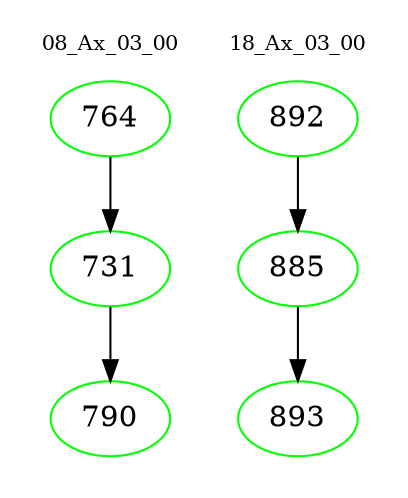 digraph{
subgraph cluster_0 {
color = white
label = "08_Ax_03_00";
fontsize=10;
T0_764 [label="764", color="green"]
T0_764 -> T0_731 [color="black"]
T0_731 [label="731", color="green"]
T0_731 -> T0_790 [color="black"]
T0_790 [label="790", color="green"]
}
subgraph cluster_1 {
color = white
label = "18_Ax_03_00";
fontsize=10;
T1_892 [label="892", color="green"]
T1_892 -> T1_885 [color="black"]
T1_885 [label="885", color="green"]
T1_885 -> T1_893 [color="black"]
T1_893 [label="893", color="green"]
}
}
